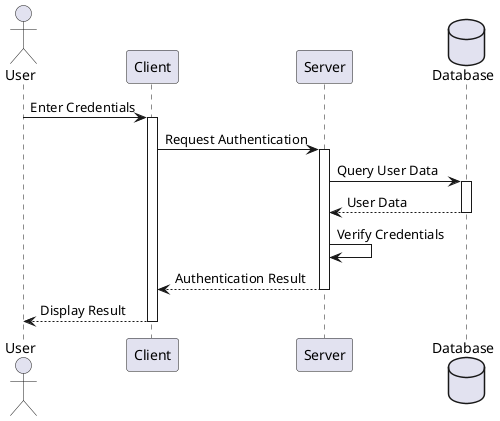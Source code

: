@startuml
actor User
participant Client
participant Server
database Database

User -> Client: Enter Credentials
activate Client
Client -> Server: Request Authentication
activate Server
Server -> Database: Query User Data
activate Database
Database --> Server: User Data
deactivate Database
Server -> Server: Verify Credentials
Server --> Client: Authentication Result
deactivate Server
Client --> User: Display Result
deactivate Client
@enduml